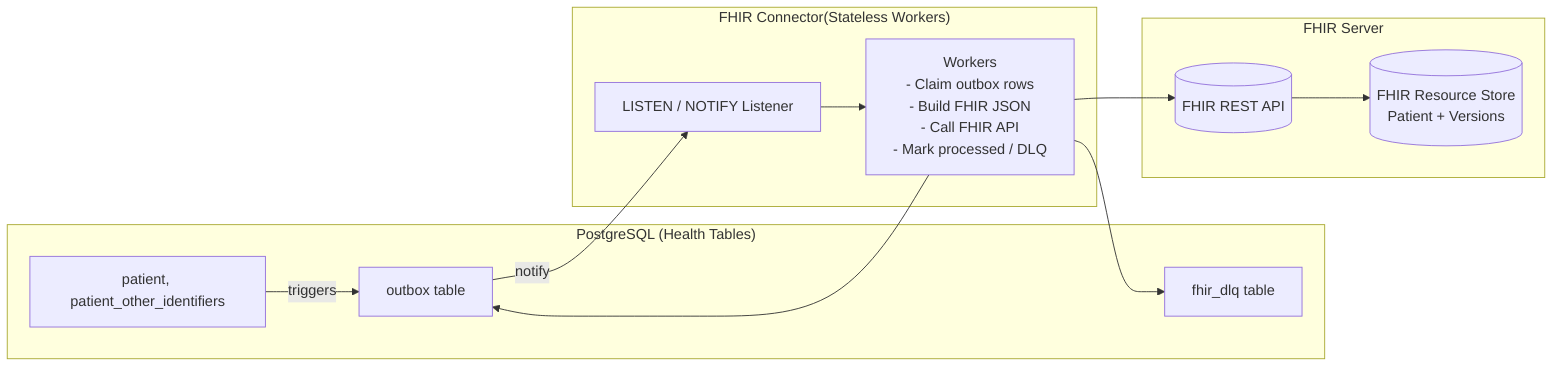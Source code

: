 flowchart LR
 subgraph DB["PostgreSQL (Health Tables)"]
    direction TB
        P["patient, patient_other_identifiers"]
        OUT["outbox table"]
        DLQ["fhir_dlq table"]
  end
 subgraph Connector["FHIR Connector(Stateless Workers)"]
    direction TB
        LISTEN["LISTEN / NOTIFY Listener"]
        WORKER["Workers<br>- Claim outbox rows<br>- Build FHIR JSON<br>- Call FHIR API<br>- Mark processed / DLQ"]
  end
 subgraph FHIR["FHIR Server"]
    direction TB
        API[("FHIR REST API")]
        STORE[("FHIR Resource Store<br>Patient + Versions")]
  end
    LISTEN --> WORKER
    API --> STORE
    P -- triggers --> OUT
    OUT -- notify --> LISTEN
    WORKER --> API & OUT & DLQ